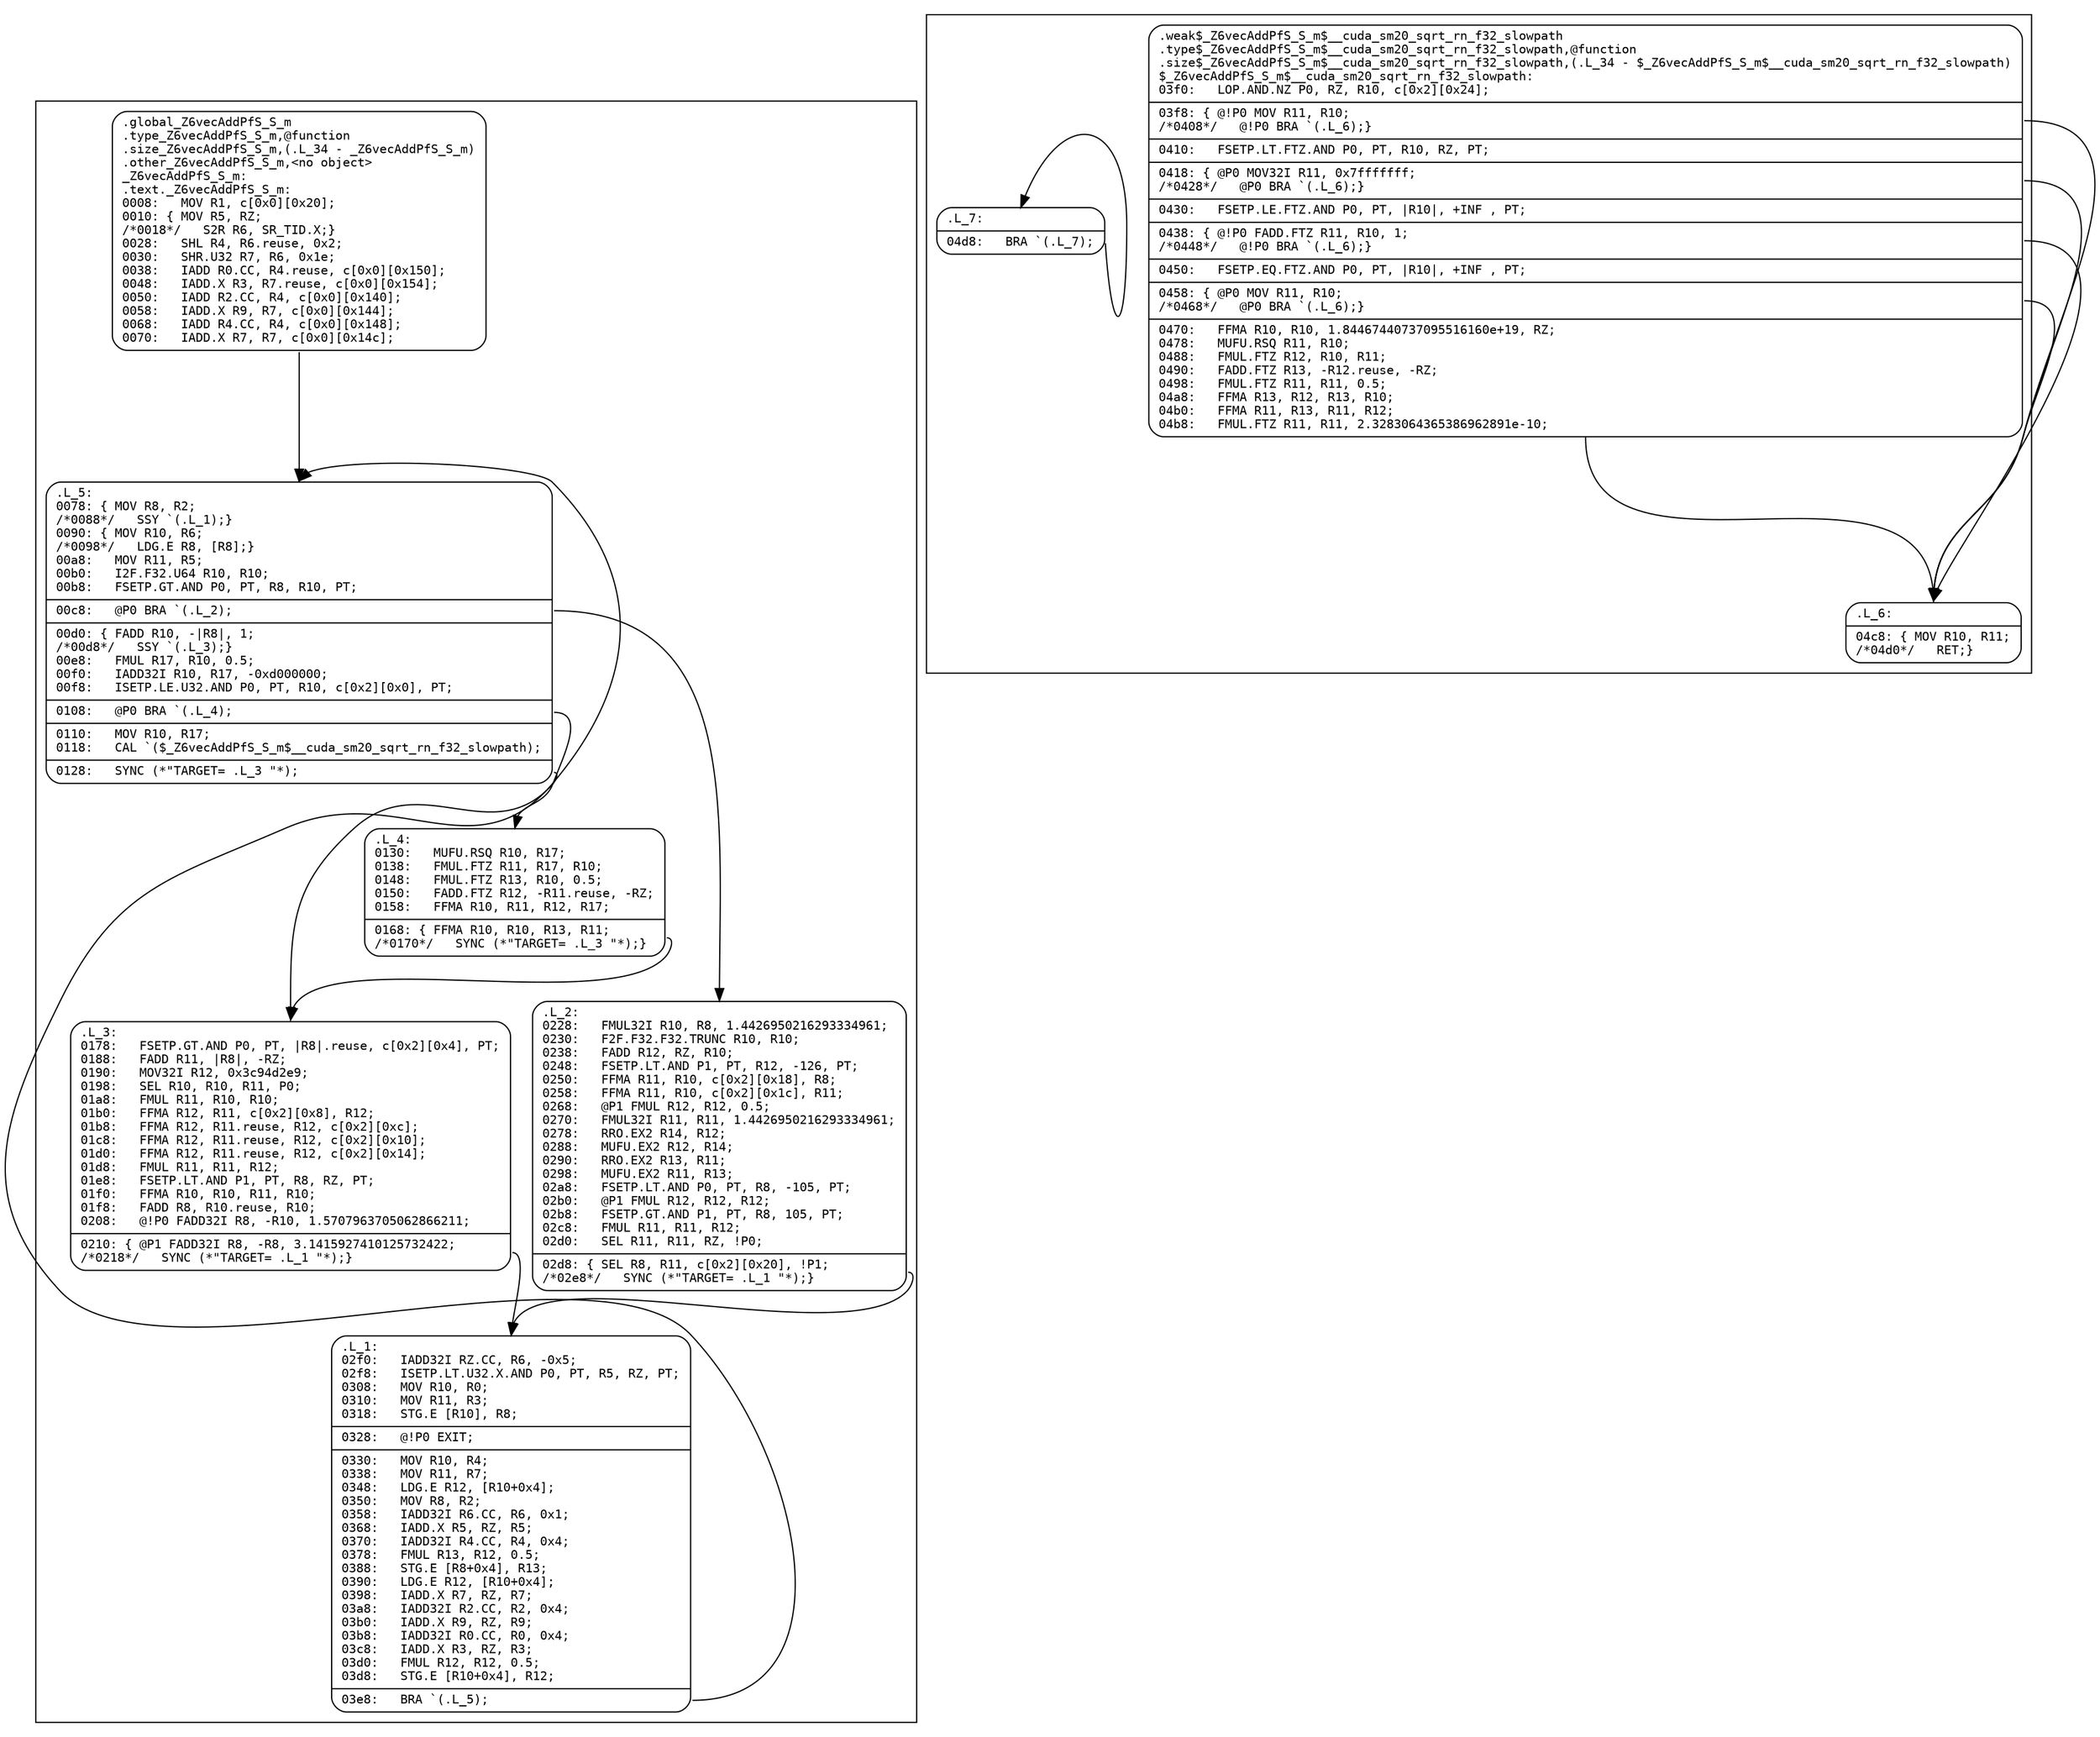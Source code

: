 digraph f {
subgraph "cluster__Z6vecAddPfS_S_m" {
node [fontname="Courier",fontsize=10,shape=Mrecord];
"_Z6vecAddPfS_S_m"
[label="{<entry>	.global		_Z6vecAddPfS_S_m\l	.type		_Z6vecAddPfS_S_m,@function\l	.size		_Z6vecAddPfS_S_m,(.L_34\ -\ _Z6vecAddPfS_S_m)\l	.other		_Z6vecAddPfS_S_m,\<no\ object\>\l_Z6vecAddPfS_S_m:\l.text._Z6vecAddPfS_S_m:\l0008:\ \ \ MOV\ R1,\ c\[0x0\]\[0x20\];\l0010:\ \{\ MOV\ R5,\ RZ;\l/*0018*/\ \ \ S2R\ R6,\ SR_TID.X;\}\l0028:\ \ \ SHL\ R4,\ R6.reuse,\ 0x2;\l0030:\ \ \ SHR.U32\ R7,\ R6,\ 0x1e;\l0038:\ \ \ IADD\ R0.CC,\ R4.reuse,\ c\[0x0\]\[0x150\];\l0048:\ \ \ IADD.X\ R3,\ R7.reuse,\ c\[0x0\]\[0x154\];\l0050:\ \ \ IADD\ R2.CC,\ R4,\ c\[0x0\]\[0x140\];\l0058:\ \ \ IADD.X\ R9,\ R7,\ c\[0x0\]\[0x144\];\l0068:\ \ \ IADD\ R4.CC,\ R4,\ c\[0x0\]\[0x148\];\l0070:\ \ \ IADD.X\ R7,\ R7,\ c\[0x0\]\[0x14c\];\l}"]
"_Z6vecAddPfS_S_m":entry:s -> ".L_5":entry:n [style=solid];
node [fontname="Courier",fontsize=10,shape=Mrecord];
".L_5"
[label="{<entry>.L_5:\l0078:\ \{\ MOV\ R8,\ R2;\l/*0088*/\ \ \ SSY\ `(.L_1);\}\l0090:\ \{\ MOV\ R10,\ R6;\l/*0098*/\ \ \ LDG.E\ R8,\ \[R8\];\}\l00a8:\ \ \ MOV\ R11,\ R5;\l00b0:\ \ \ I2F.F32.U64\ R10,\ R10;\l00b8:\ \ \ FSETP.GT.AND\ P0,\ PT,\ R8,\ R10,\ PT;\l|<exit0>00c8:\ \ \ @P0\ BRA\ `(.L_2);\l|<exitpost0>00d0:\ \{\ FADD\ R10,\ -\|R8\|,\ 1;\l/*00d8*/\ \ \ SSY\ `(.L_3);\}\l00e8:\ \ \ FMUL\ R17,\ R10,\ 0.5;\l00f0:\ \ \ IADD32I\ R10,\ R17,\ -0xd000000;\l00f8:\ \ \ ISETP.LE.U32.AND\ P0,\ PT,\ R10,\ c\[0x2\]\[0x0\],\ PT;\l|<exit1>0108:\ \ \ @P0\ BRA\ `(.L_4);\l|<exitpost1>0110:\ \ \ MOV\ R10,\ R17;\l0118:\ \ \ CAL\ `($_Z6vecAddPfS_S_m$__cuda_sm20_sqrt_rn_f32_slowpath);\l|<exit2>0128:\ \ \ SYNC\ (*\"TARGET=\ .L_3\ \"*);\l}"]
".L_5":exit0:e -> ".L_2":entry:n [style=solid];
".L_5":exit1:e -> ".L_4":entry:n [style=solid];
".L_5":exit2:e -> ".L_3":entry:n [style=solid];
node [fontname="Courier",fontsize=10,shape=Mrecord];
".L_4"
[label="{<entry>.L_4:\l0130:\ \ \ MUFU.RSQ\ R10,\ R17;\l0138:\ \ \ FMUL.FTZ\ R11,\ R17,\ R10;\l0148:\ \ \ FMUL.FTZ\ R13,\ R10,\ 0.5;\l0150:\ \ \ FADD.FTZ\ R12,\ -R11.reuse,\ -RZ;\l0158:\ \ \ FFMA\ R10,\ R11,\ R12,\ R17;\l|<exit0>0168:\ \{\ FFMA\ R10,\ R10,\ R13,\ R11;\l/*0170*/\ \ \ SYNC\ (*\"TARGET=\ .L_3\ \"*);\}\l}"]
".L_4":exit0:e -> ".L_3":entry:n [style=solid];
node [fontname="Courier",fontsize=10,shape=Mrecord];
".L_3"
[label="{<entry>.L_3:\l0178:\ \ \ FSETP.GT.AND\ P0,\ PT,\ \|R8\|.reuse,\ c\[0x2\]\[0x4\],\ PT;\l0188:\ \ \ FADD\ R11,\ \|R8\|,\ -RZ;\l0190:\ \ \ MOV32I\ R12,\ 0x3c94d2e9;\l0198:\ \ \ SEL\ R10,\ R10,\ R11,\ P0;\l01a8:\ \ \ FMUL\ R11,\ R10,\ R10;\l01b0:\ \ \ FFMA\ R12,\ R11,\ c\[0x2\]\[0x8\],\ R12;\l01b8:\ \ \ FFMA\ R12,\ R11.reuse,\ R12,\ c\[0x2\]\[0xc\];\l01c8:\ \ \ FFMA\ R12,\ R11.reuse,\ R12,\ c\[0x2\]\[0x10\];\l01d0:\ \ \ FFMA\ R12,\ R11.reuse,\ R12,\ c\[0x2\]\[0x14\];\l01d8:\ \ \ FMUL\ R11,\ R11,\ R12;\l01e8:\ \ \ FSETP.LT.AND\ P1,\ PT,\ R8,\ RZ,\ PT;\l01f0:\ \ \ FFMA\ R10,\ R10,\ R11,\ R10;\l01f8:\ \ \ FADD\ R8,\ R10.reuse,\ R10;\l0208:\ \ \ @!P0\ FADD32I\ R8,\ -R10,\ 1.5707963705062866211;\l|<exit0>0210:\ \{\ @P1\ FADD32I\ R8,\ -R8,\ 3.1415927410125732422;\l/*0218*/\ \ \ SYNC\ (*\"TARGET=\ .L_1\ \"*);\}\l}"]
".L_3":exit0:e -> ".L_1":entry:n [style=solid];
node [fontname="Courier",fontsize=10,shape=Mrecord];
".L_2"
[label="{<entry>.L_2:\l0228:\ \ \ FMUL32I\ R10,\ R8,\ 1.4426950216293334961;\l0230:\ \ \ F2F.F32.F32.TRUNC\ R10,\ R10;\l0238:\ \ \ FADD\ R12,\ RZ,\ R10;\l0248:\ \ \ FSETP.LT.AND\ P1,\ PT,\ R12,\ -126,\ PT;\l0250:\ \ \ FFMA\ R11,\ R10,\ c\[0x2\]\[0x18\],\ R8;\l0258:\ \ \ FFMA\ R11,\ R10,\ c\[0x2\]\[0x1c\],\ R11;\l0268:\ \ \ @P1\ FMUL\ R12,\ R12,\ 0.5;\l0270:\ \ \ FMUL32I\ R11,\ R11,\ 1.4426950216293334961;\l0278:\ \ \ RRO.EX2\ R14,\ R12;\l0288:\ \ \ MUFU.EX2\ R12,\ R14;\l0290:\ \ \ RRO.EX2\ R13,\ R11;\l0298:\ \ \ MUFU.EX2\ R11,\ R13;\l02a8:\ \ \ FSETP.LT.AND\ P0,\ PT,\ R8,\ -105,\ PT;\l02b0:\ \ \ @P1\ FMUL\ R12,\ R12,\ R12;\l02b8:\ \ \ FSETP.GT.AND\ P1,\ PT,\ R8,\ 105,\ PT;\l02c8:\ \ \ FMUL\ R11,\ R11,\ R12;\l02d0:\ \ \ SEL\ R11,\ R11,\ RZ,\ !P0;\l|<exit0>02d8:\ \{\ SEL\ R8,\ R11,\ c\[0x2\]\[0x20\],\ !P1;\l/*02e8*/\ \ \ SYNC\ (*\"TARGET=\ .L_1\ \"*);\}\l}"]
".L_2":exit0:e -> ".L_1":entry:n [style=solid];
node [fontname="Courier",fontsize=10,shape=Mrecord];
".L_1"
[label="{<entry>.L_1:\l02f0:\ \ \ IADD32I\ RZ.CC,\ R6,\ -0x5;\l02f8:\ \ \ ISETP.LT.U32.X.AND\ P0,\ PT,\ R5,\ RZ,\ PT;\l0308:\ \ \ MOV\ R10,\ R0;\l0310:\ \ \ MOV\ R11,\ R3;\l0318:\ \ \ STG.E\ \[R10\],\ R8;\l|<exit0>0328:\ \ \ @!P0\ EXIT;\l|<exitpost0>0330:\ \ \ MOV\ R10,\ R4;\l0338:\ \ \ MOV\ R11,\ R7;\l0348:\ \ \ LDG.E\ R12,\ \[R10+0x4\];\l0350:\ \ \ MOV\ R8,\ R2;\l0358:\ \ \ IADD32I\ R6.CC,\ R6,\ 0x1;\l0368:\ \ \ IADD.X\ R5,\ RZ,\ R5;\l0370:\ \ \ IADD32I\ R4.CC,\ R4,\ 0x4;\l0378:\ \ \ FMUL\ R13,\ R12,\ 0.5;\l0388:\ \ \ STG.E\ \[R8+0x4\],\ R13;\l0390:\ \ \ LDG.E\ R12,\ \[R10+0x4\];\l0398:\ \ \ IADD.X\ R7,\ RZ,\ R7;\l03a8:\ \ \ IADD32I\ R2.CC,\ R2,\ 0x4;\l03b0:\ \ \ IADD.X\ R9,\ RZ,\ R9;\l03b8:\ \ \ IADD32I\ R0.CC,\ R0,\ 0x4;\l03c8:\ \ \ IADD.X\ R3,\ RZ,\ R3;\l03d0:\ \ \ FMUL\ R12,\ R12,\ 0.5;\l03d8:\ \ \ STG.E\ \[R10+0x4\],\ R12;\l|<exit1>03e8:\ \ \ BRA\ `(.L_5);\l}"]
".L_1":exit1:e -> ".L_5":entry:n [style=solid];
}
subgraph "cluster_$_Z6vecAddPfS_S_m$__cuda_sm20_sqrt_rn_f32_slowpath" {
node [fontname="Courier",fontsize=10,shape=Mrecord];
"$_Z6vecAddPfS_S_m$__cuda_sm20_sqrt_rn_f32_slowpath"
[label="{<entry>	.weak		$_Z6vecAddPfS_S_m$__cuda_sm20_sqrt_rn_f32_slowpath\l	.type		$_Z6vecAddPfS_S_m$__cuda_sm20_sqrt_rn_f32_slowpath,@function\l	.size		$_Z6vecAddPfS_S_m$__cuda_sm20_sqrt_rn_f32_slowpath,(.L_34\ -\ $_Z6vecAddPfS_S_m$__cuda_sm20_sqrt_rn_f32_slowpath)\l$_Z6vecAddPfS_S_m$__cuda_sm20_sqrt_rn_f32_slowpath:\l03f0:\ \ \ LOP.AND.NZ\ P0,\ RZ,\ R10,\ c\[0x2\]\[0x24\];\l|<exit0>03f8:\ \{\ @!P0\ MOV\ R11,\ R10;\l/*0408*/\ \ \ @!P0\ BRA\ `(.L_6);\}\l|<exitpost0>0410:\ \ \ FSETP.LT.FTZ.AND\ P0,\ PT,\ R10,\ RZ,\ PT;\l|<exit1>0418:\ \{\ @P0\ MOV32I\ R11,\ 0x7fffffff;\l/*0428*/\ \ \ @P0\ BRA\ `(.L_6);\}\l|<exitpost1>0430:\ \ \ FSETP.LE.FTZ.AND\ P0,\ PT,\ \|R10\|,\ +INF\ ,\ PT;\l|<exit2>0438:\ \{\ @!P0\ FADD.FTZ\ R11,\ R10,\ 1;\l/*0448*/\ \ \ @!P0\ BRA\ `(.L_6);\}\l|<exitpost2>0450:\ \ \ FSETP.EQ.FTZ.AND\ P0,\ PT,\ \|R10\|,\ +INF\ ,\ PT;\l|<exit3>0458:\ \{\ @P0\ MOV\ R11,\ R10;\l/*0468*/\ \ \ @P0\ BRA\ `(.L_6);\}\l|<exitpost3>0470:\ \ \ FFMA\ R10,\ R10,\ 1.84467440737095516160e+19,\ RZ;\l0478:\ \ \ MUFU.RSQ\ R11,\ R10;\l0488:\ \ \ FMUL.FTZ\ R12,\ R10,\ R11;\l0490:\ \ \ FADD.FTZ\ R13,\ -R12.reuse,\ -RZ;\l0498:\ \ \ FMUL.FTZ\ R11,\ R11,\ 0.5;\l04a8:\ \ \ FFMA\ R13,\ R12,\ R13,\ R10;\l04b0:\ \ \ FFMA\ R11,\ R13,\ R11,\ R12;\l04b8:\ \ \ FMUL.FTZ\ R11,\ R11,\ 2.3283064365386962891e-10;\l}"]
"$_Z6vecAddPfS_S_m$__cuda_sm20_sqrt_rn_f32_slowpath":exit0:e -> ".L_6":entry:n [style=solid];
"$_Z6vecAddPfS_S_m$__cuda_sm20_sqrt_rn_f32_slowpath":exit1:e -> ".L_6":entry:n [style=solid];
"$_Z6vecAddPfS_S_m$__cuda_sm20_sqrt_rn_f32_slowpath":exit2:e -> ".L_6":entry:n [style=solid];
"$_Z6vecAddPfS_S_m$__cuda_sm20_sqrt_rn_f32_slowpath":exit3:e -> ".L_6":entry:n [style=solid];
"$_Z6vecAddPfS_S_m$__cuda_sm20_sqrt_rn_f32_slowpath":exitpost3:s -> ".L_6":entry:n [style=solid];
node [fontname="Courier",fontsize=10,shape=Mrecord];
".L_6"
[label="{<entry>.L_6:\l|<exit0>04c8:\ \{\ MOV\ R10,\ R11;\l/*04d0*/\ \ \ RET;\}\l}"]
node [fontname="Courier",fontsize=10,shape=Mrecord];
".L_7"
[label="{<entry>.L_7:\l|<exit0>04d8:\ \ \ BRA\ `(.L_7);\l}"]
".L_7":exit0:e -> ".L_7":entry:n [style=solid];
}
}

